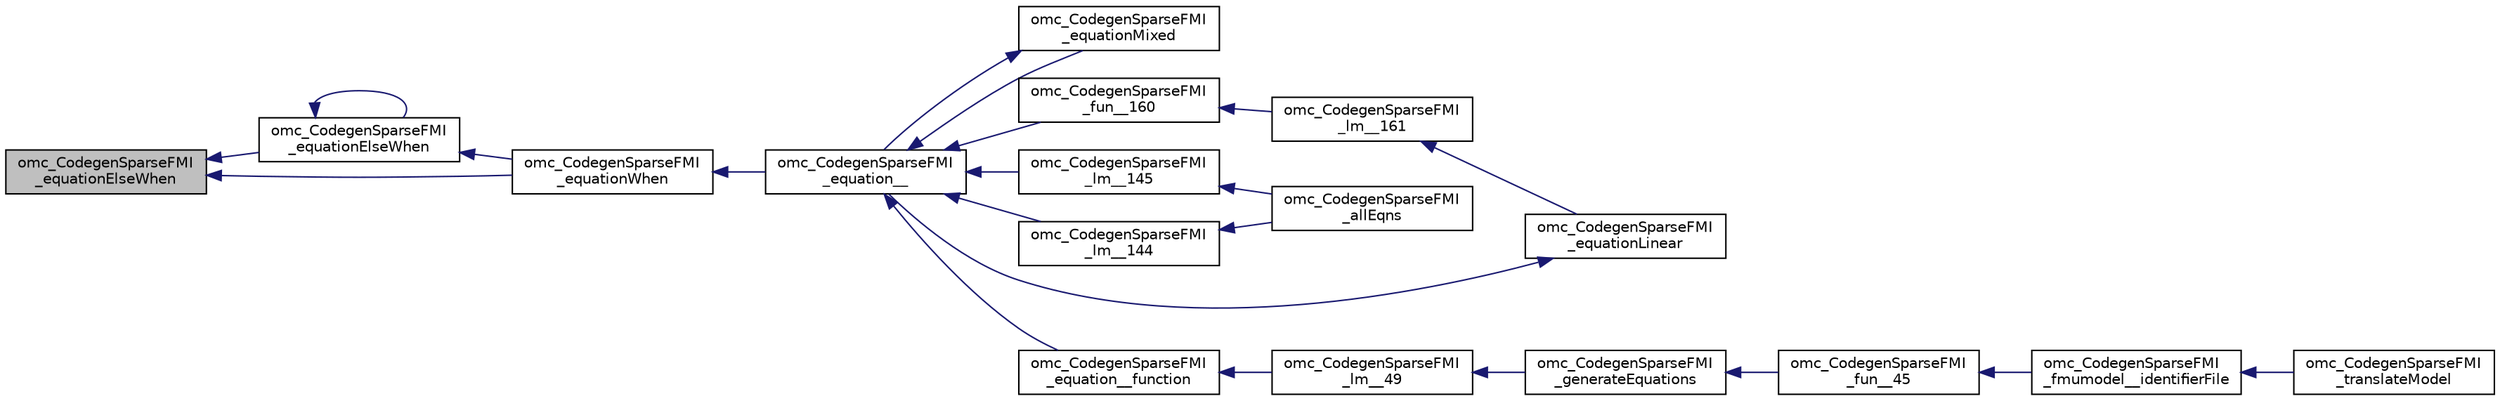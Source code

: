 digraph "omc_CodegenSparseFMI_equationElseWhen"
{
  edge [fontname="Helvetica",fontsize="10",labelfontname="Helvetica",labelfontsize="10"];
  node [fontname="Helvetica",fontsize="10",shape=record];
  rankdir="LR";
  Node74869 [label="omc_CodegenSparseFMI\l_equationElseWhen",height=0.2,width=0.4,color="black", fillcolor="grey75", style="filled", fontcolor="black"];
  Node74869 -> Node74870 [dir="back",color="midnightblue",fontsize="10",style="solid",fontname="Helvetica"];
  Node74870 [label="omc_CodegenSparseFMI\l_equationElseWhen",height=0.2,width=0.4,color="black", fillcolor="white", style="filled",URL="$da/d88/_codegen_sparse_f_m_i_8h.html#a9252f94be6a8d4db5d542a2a30867d21"];
  Node74870 -> Node74870 [dir="back",color="midnightblue",fontsize="10",style="solid",fontname="Helvetica"];
  Node74870 -> Node74871 [dir="back",color="midnightblue",fontsize="10",style="solid",fontname="Helvetica"];
  Node74871 [label="omc_CodegenSparseFMI\l_equationWhen",height=0.2,width=0.4,color="black", fillcolor="white", style="filled",URL="$da/d88/_codegen_sparse_f_m_i_8h.html#a182b50d619540de019adbeb9053f85d2"];
  Node74871 -> Node74872 [dir="back",color="midnightblue",fontsize="10",style="solid",fontname="Helvetica"];
  Node74872 [label="omc_CodegenSparseFMI\l_equation__",height=0.2,width=0.4,color="black", fillcolor="white", style="filled",URL="$da/d88/_codegen_sparse_f_m_i_8h.html#a99f4c0cb745d02faf3615bcda104a18a"];
  Node74872 -> Node74873 [dir="back",color="midnightblue",fontsize="10",style="solid",fontname="Helvetica"];
  Node74873 [label="omc_CodegenSparseFMI\l_equationMixed",height=0.2,width=0.4,color="black", fillcolor="white", style="filled",URL="$da/d88/_codegen_sparse_f_m_i_8h.html#ac29f9768bd0d77a3e1e85ee8d33113f2"];
  Node74873 -> Node74872 [dir="back",color="midnightblue",fontsize="10",style="solid",fontname="Helvetica"];
  Node74872 -> Node74874 [dir="back",color="midnightblue",fontsize="10",style="solid",fontname="Helvetica"];
  Node74874 [label="omc_CodegenSparseFMI\l_fun__160",height=0.2,width=0.4,color="black", fillcolor="white", style="filled",URL="$d1/d2e/_codegen_sparse_f_m_i_8c.html#ae706b7e1daac9ecce083bb0f153c4537"];
  Node74874 -> Node74875 [dir="back",color="midnightblue",fontsize="10",style="solid",fontname="Helvetica"];
  Node74875 [label="omc_CodegenSparseFMI\l_lm__161",height=0.2,width=0.4,color="black", fillcolor="white", style="filled",URL="$d1/d2e/_codegen_sparse_f_m_i_8c.html#afef10b15667b5fa348e2e5474100a059"];
  Node74875 -> Node74876 [dir="back",color="midnightblue",fontsize="10",style="solid",fontname="Helvetica"];
  Node74876 [label="omc_CodegenSparseFMI\l_equationLinear",height=0.2,width=0.4,color="black", fillcolor="white", style="filled",URL="$da/d88/_codegen_sparse_f_m_i_8h.html#ae8ae758cee8e51f80c69f273ea2dead4"];
  Node74876 -> Node74872 [dir="back",color="midnightblue",fontsize="10",style="solid",fontname="Helvetica"];
  Node74872 -> Node74877 [dir="back",color="midnightblue",fontsize="10",style="solid",fontname="Helvetica"];
  Node74877 [label="omc_CodegenSparseFMI\l_lm__145",height=0.2,width=0.4,color="black", fillcolor="white", style="filled",URL="$d1/d2e/_codegen_sparse_f_m_i_8c.html#a482b9fe4a2cf1170ba37c04cbeeba56b"];
  Node74877 -> Node74878 [dir="back",color="midnightblue",fontsize="10",style="solid",fontname="Helvetica"];
  Node74878 [label="omc_CodegenSparseFMI\l_allEqns",height=0.2,width=0.4,color="black", fillcolor="white", style="filled",URL="$da/d88/_codegen_sparse_f_m_i_8h.html#a94fa0652e8d98e8869394cc988af391b"];
  Node74872 -> Node74879 [dir="back",color="midnightblue",fontsize="10",style="solid",fontname="Helvetica"];
  Node74879 [label="omc_CodegenSparseFMI\l_lm__144",height=0.2,width=0.4,color="black", fillcolor="white", style="filled",URL="$d1/d2e/_codegen_sparse_f_m_i_8c.html#a53bc84287c3730b73c523380ca378dcf"];
  Node74879 -> Node74878 [dir="back",color="midnightblue",fontsize="10",style="solid",fontname="Helvetica"];
  Node74872 -> Node74880 [dir="back",color="midnightblue",fontsize="10",style="solid",fontname="Helvetica"];
  Node74880 [label="omc_CodegenSparseFMI\l_equation__function",height=0.2,width=0.4,color="black", fillcolor="white", style="filled",URL="$da/d88/_codegen_sparse_f_m_i_8h.html#a3b6d78478d2920ade27380933feef664"];
  Node74880 -> Node74881 [dir="back",color="midnightblue",fontsize="10",style="solid",fontname="Helvetica"];
  Node74881 [label="omc_CodegenSparseFMI\l_lm__49",height=0.2,width=0.4,color="black", fillcolor="white", style="filled",URL="$d1/d2e/_codegen_sparse_f_m_i_8c.html#afd950130e5951ce5d9b078504b8e5445"];
  Node74881 -> Node74882 [dir="back",color="midnightblue",fontsize="10",style="solid",fontname="Helvetica"];
  Node74882 [label="omc_CodegenSparseFMI\l_generateEquations",height=0.2,width=0.4,color="black", fillcolor="white", style="filled",URL="$da/d88/_codegen_sparse_f_m_i_8h.html#a944e50c37aa93fa6e9c540a7d9a7f671"];
  Node74882 -> Node74883 [dir="back",color="midnightblue",fontsize="10",style="solid",fontname="Helvetica"];
  Node74883 [label="omc_CodegenSparseFMI\l_fun__45",height=0.2,width=0.4,color="black", fillcolor="white", style="filled",URL="$d1/d2e/_codegen_sparse_f_m_i_8c.html#a33c397eee4567dbaf5269d88f9ea50f2"];
  Node74883 -> Node74884 [dir="back",color="midnightblue",fontsize="10",style="solid",fontname="Helvetica"];
  Node74884 [label="omc_CodegenSparseFMI\l_fmumodel__identifierFile",height=0.2,width=0.4,color="black", fillcolor="white", style="filled",URL="$da/d88/_codegen_sparse_f_m_i_8h.html#a0d704247081fbb1f268bdd5ae5d7f3f3"];
  Node74884 -> Node74885 [dir="back",color="midnightblue",fontsize="10",style="solid",fontname="Helvetica"];
  Node74885 [label="omc_CodegenSparseFMI\l_translateModel",height=0.2,width=0.4,color="black", fillcolor="white", style="filled",URL="$da/d88/_codegen_sparse_f_m_i_8h.html#a6e115544fcae7968ab9fa00a0ea17b1d"];
  Node74869 -> Node74871 [dir="back",color="midnightblue",fontsize="10",style="solid",fontname="Helvetica"];
}
